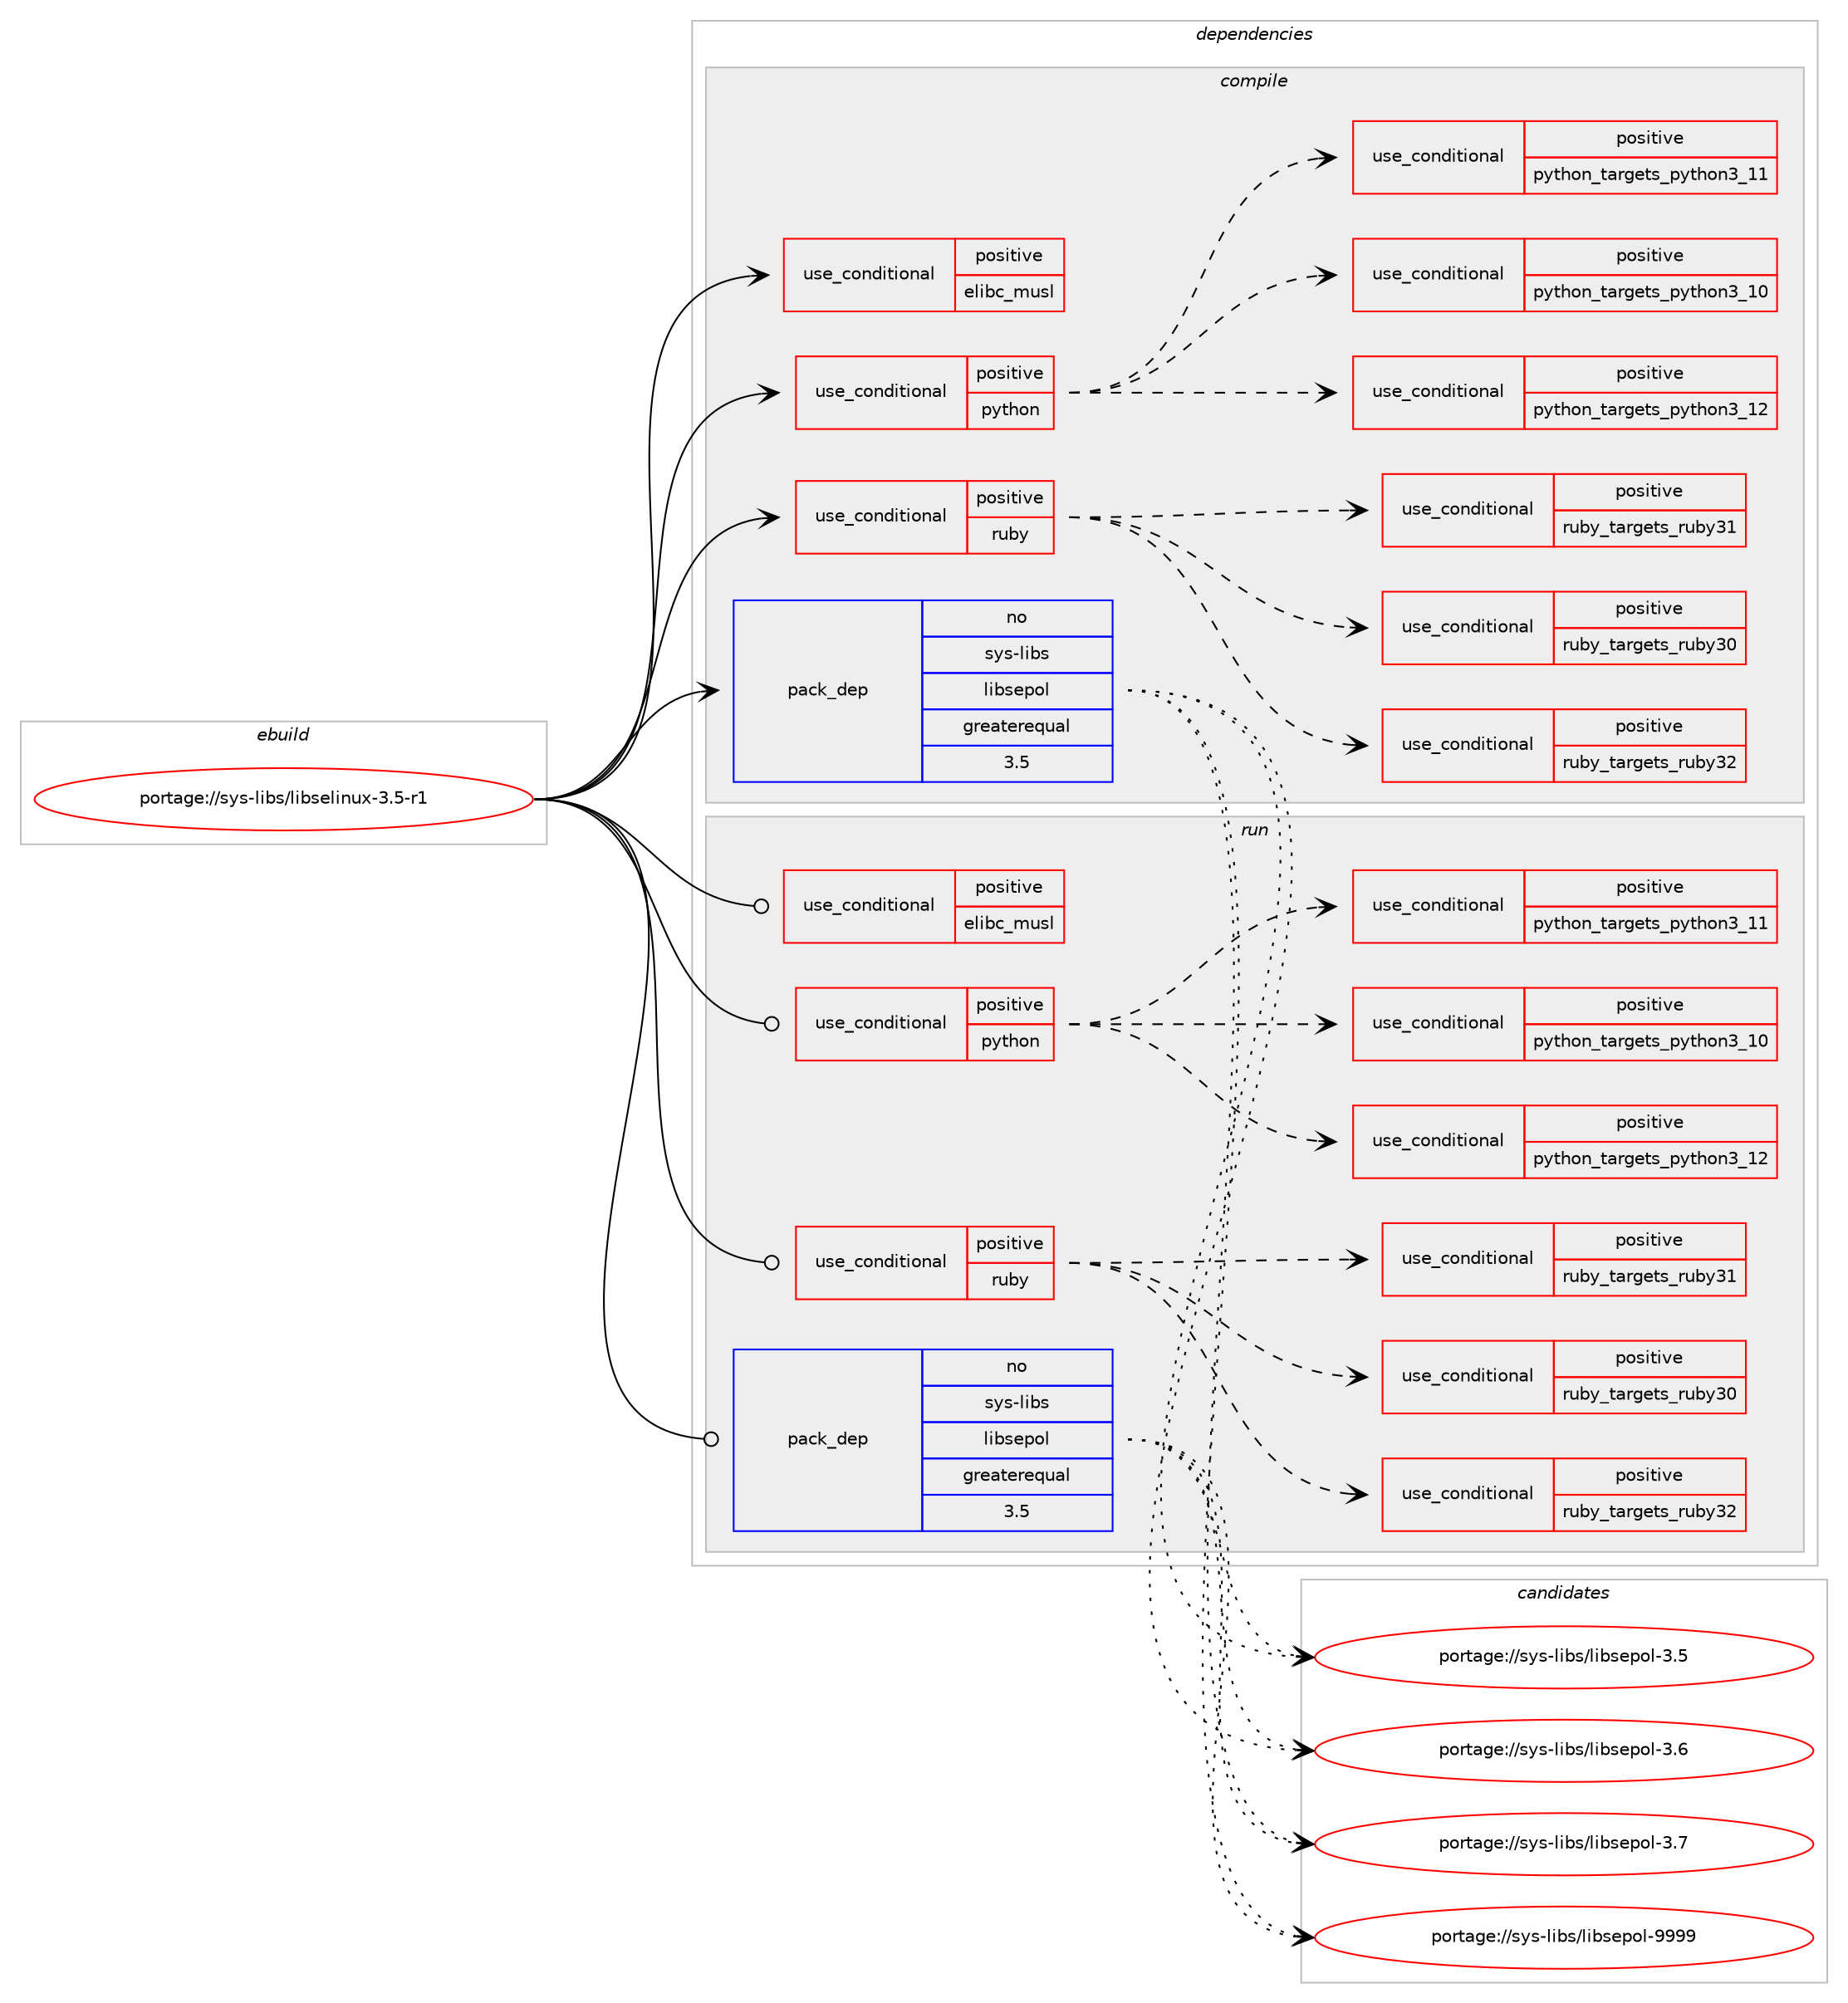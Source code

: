 digraph prolog {

# *************
# Graph options
# *************

newrank=true;
concentrate=true;
compound=true;
graph [rankdir=LR,fontname=Helvetica,fontsize=10,ranksep=1.5];#, ranksep=2.5, nodesep=0.2];
edge  [arrowhead=vee];
node  [fontname=Helvetica,fontsize=10];

# **********
# The ebuild
# **********

subgraph cluster_leftcol {
color=gray;
rank=same;
label=<<i>ebuild</i>>;
id [label="portage://sys-libs/libselinux-3.5-r1", color=red, width=4, href="../sys-libs/libselinux-3.5-r1.svg"];
}

# ****************
# The dependencies
# ****************

subgraph cluster_midcol {
color=gray;
label=<<i>dependencies</i>>;
subgraph cluster_compile {
fillcolor="#eeeeee";
style=filled;
label=<<i>compile</i>>;
subgraph cond114893 {
dependency221084 [label=<<TABLE BORDER="0" CELLBORDER="1" CELLSPACING="0" CELLPADDING="4"><TR><TD ROWSPAN="3" CELLPADDING="10">use_conditional</TD></TR><TR><TD>positive</TD></TR><TR><TD>elibc_musl</TD></TR></TABLE>>, shape=none, color=red];
# *** BEGIN UNKNOWN DEPENDENCY TYPE (TODO) ***
# dependency221084 -> package_dependency(portage://sys-libs/libselinux-3.5-r1,install,no,sys-libs,fts-standalone,none,[,,],[],[])
# *** END UNKNOWN DEPENDENCY TYPE (TODO) ***

}
id:e -> dependency221084:w [weight=20,style="solid",arrowhead="vee"];
subgraph cond114894 {
dependency221085 [label=<<TABLE BORDER="0" CELLBORDER="1" CELLSPACING="0" CELLPADDING="4"><TR><TD ROWSPAN="3" CELLPADDING="10">use_conditional</TD></TR><TR><TD>positive</TD></TR><TR><TD>python</TD></TR></TABLE>>, shape=none, color=red];
subgraph cond114895 {
dependency221086 [label=<<TABLE BORDER="0" CELLBORDER="1" CELLSPACING="0" CELLPADDING="4"><TR><TD ROWSPAN="3" CELLPADDING="10">use_conditional</TD></TR><TR><TD>positive</TD></TR><TR><TD>python_targets_python3_10</TD></TR></TABLE>>, shape=none, color=red];
# *** BEGIN UNKNOWN DEPENDENCY TYPE (TODO) ***
# dependency221086 -> package_dependency(portage://sys-libs/libselinux-3.5-r1,install,no,dev-lang,python,none,[,,],[slot(3.10)],[])
# *** END UNKNOWN DEPENDENCY TYPE (TODO) ***

}
dependency221085:e -> dependency221086:w [weight=20,style="dashed",arrowhead="vee"];
subgraph cond114896 {
dependency221087 [label=<<TABLE BORDER="0" CELLBORDER="1" CELLSPACING="0" CELLPADDING="4"><TR><TD ROWSPAN="3" CELLPADDING="10">use_conditional</TD></TR><TR><TD>positive</TD></TR><TR><TD>python_targets_python3_11</TD></TR></TABLE>>, shape=none, color=red];
# *** BEGIN UNKNOWN DEPENDENCY TYPE (TODO) ***
# dependency221087 -> package_dependency(portage://sys-libs/libselinux-3.5-r1,install,no,dev-lang,python,none,[,,],[slot(3.11)],[])
# *** END UNKNOWN DEPENDENCY TYPE (TODO) ***

}
dependency221085:e -> dependency221087:w [weight=20,style="dashed",arrowhead="vee"];
subgraph cond114897 {
dependency221088 [label=<<TABLE BORDER="0" CELLBORDER="1" CELLSPACING="0" CELLPADDING="4"><TR><TD ROWSPAN="3" CELLPADDING="10">use_conditional</TD></TR><TR><TD>positive</TD></TR><TR><TD>python_targets_python3_12</TD></TR></TABLE>>, shape=none, color=red];
# *** BEGIN UNKNOWN DEPENDENCY TYPE (TODO) ***
# dependency221088 -> package_dependency(portage://sys-libs/libselinux-3.5-r1,install,no,dev-lang,python,none,[,,],[slot(3.12)],[])
# *** END UNKNOWN DEPENDENCY TYPE (TODO) ***

}
dependency221085:e -> dependency221088:w [weight=20,style="dashed",arrowhead="vee"];
}
id:e -> dependency221085:w [weight=20,style="solid",arrowhead="vee"];
subgraph cond114898 {
dependency221089 [label=<<TABLE BORDER="0" CELLBORDER="1" CELLSPACING="0" CELLPADDING="4"><TR><TD ROWSPAN="3" CELLPADDING="10">use_conditional</TD></TR><TR><TD>positive</TD></TR><TR><TD>ruby</TD></TR></TABLE>>, shape=none, color=red];
subgraph cond114899 {
dependency221090 [label=<<TABLE BORDER="0" CELLBORDER="1" CELLSPACING="0" CELLPADDING="4"><TR><TD ROWSPAN="3" CELLPADDING="10">use_conditional</TD></TR><TR><TD>positive</TD></TR><TR><TD>ruby_targets_ruby30</TD></TR></TABLE>>, shape=none, color=red];
# *** BEGIN UNKNOWN DEPENDENCY TYPE (TODO) ***
# dependency221090 -> package_dependency(portage://sys-libs/libselinux-3.5-r1,install,no,dev-lang,ruby,none,[,,],[slot(3.0)],[])
# *** END UNKNOWN DEPENDENCY TYPE (TODO) ***

}
dependency221089:e -> dependency221090:w [weight=20,style="dashed",arrowhead="vee"];
subgraph cond114900 {
dependency221091 [label=<<TABLE BORDER="0" CELLBORDER="1" CELLSPACING="0" CELLPADDING="4"><TR><TD ROWSPAN="3" CELLPADDING="10">use_conditional</TD></TR><TR><TD>positive</TD></TR><TR><TD>ruby_targets_ruby31</TD></TR></TABLE>>, shape=none, color=red];
# *** BEGIN UNKNOWN DEPENDENCY TYPE (TODO) ***
# dependency221091 -> package_dependency(portage://sys-libs/libselinux-3.5-r1,install,no,dev-lang,ruby,none,[,,],[slot(3.1)],[])
# *** END UNKNOWN DEPENDENCY TYPE (TODO) ***

}
dependency221089:e -> dependency221091:w [weight=20,style="dashed",arrowhead="vee"];
subgraph cond114901 {
dependency221092 [label=<<TABLE BORDER="0" CELLBORDER="1" CELLSPACING="0" CELLPADDING="4"><TR><TD ROWSPAN="3" CELLPADDING="10">use_conditional</TD></TR><TR><TD>positive</TD></TR><TR><TD>ruby_targets_ruby32</TD></TR></TABLE>>, shape=none, color=red];
# *** BEGIN UNKNOWN DEPENDENCY TYPE (TODO) ***
# dependency221092 -> package_dependency(portage://sys-libs/libselinux-3.5-r1,install,no,dev-lang,ruby,none,[,,],[slot(3.2)],[])
# *** END UNKNOWN DEPENDENCY TYPE (TODO) ***

}
dependency221089:e -> dependency221092:w [weight=20,style="dashed",arrowhead="vee"];
}
id:e -> dependency221089:w [weight=20,style="solid",arrowhead="vee"];
# *** BEGIN UNKNOWN DEPENDENCY TYPE (TODO) ***
# id -> package_dependency(portage://sys-libs/libselinux-3.5-r1,install,no,dev-libs,libpcre2,none,[,,],any_same_slot,[use(optenable(static-libs),none),use(optenable(abi_x86_32),negative),use(optenable(abi_x86_64),negative),use(optenable(abi_x86_x32),negative),use(optenable(abi_mips_n32),negative),use(optenable(abi_mips_n64),negative),use(optenable(abi_mips_o32),negative),use(optenable(abi_s390_32),negative),use(optenable(abi_s390_64),negative)])
# *** END UNKNOWN DEPENDENCY TYPE (TODO) ***

subgraph pack103266 {
dependency221093 [label=<<TABLE BORDER="0" CELLBORDER="1" CELLSPACING="0" CELLPADDING="4" WIDTH="220"><TR><TD ROWSPAN="6" CELLPADDING="30">pack_dep</TD></TR><TR><TD WIDTH="110">no</TD></TR><TR><TD>sys-libs</TD></TR><TR><TD>libsepol</TD></TR><TR><TD>greaterequal</TD></TR><TR><TD>3.5</TD></TR></TABLE>>, shape=none, color=blue];
}
id:e -> dependency221093:w [weight=20,style="solid",arrowhead="vee"];
}
subgraph cluster_compileandrun {
fillcolor="#eeeeee";
style=filled;
label=<<i>compile and run</i>>;
}
subgraph cluster_run {
fillcolor="#eeeeee";
style=filled;
label=<<i>run</i>>;
subgraph cond114902 {
dependency221094 [label=<<TABLE BORDER="0" CELLBORDER="1" CELLSPACING="0" CELLPADDING="4"><TR><TD ROWSPAN="3" CELLPADDING="10">use_conditional</TD></TR><TR><TD>positive</TD></TR><TR><TD>elibc_musl</TD></TR></TABLE>>, shape=none, color=red];
# *** BEGIN UNKNOWN DEPENDENCY TYPE (TODO) ***
# dependency221094 -> package_dependency(portage://sys-libs/libselinux-3.5-r1,run,no,sys-libs,fts-standalone,none,[,,],[],[])
# *** END UNKNOWN DEPENDENCY TYPE (TODO) ***

}
id:e -> dependency221094:w [weight=20,style="solid",arrowhead="odot"];
subgraph cond114903 {
dependency221095 [label=<<TABLE BORDER="0" CELLBORDER="1" CELLSPACING="0" CELLPADDING="4"><TR><TD ROWSPAN="3" CELLPADDING="10">use_conditional</TD></TR><TR><TD>positive</TD></TR><TR><TD>python</TD></TR></TABLE>>, shape=none, color=red];
subgraph cond114904 {
dependency221096 [label=<<TABLE BORDER="0" CELLBORDER="1" CELLSPACING="0" CELLPADDING="4"><TR><TD ROWSPAN="3" CELLPADDING="10">use_conditional</TD></TR><TR><TD>positive</TD></TR><TR><TD>python_targets_python3_10</TD></TR></TABLE>>, shape=none, color=red];
# *** BEGIN UNKNOWN DEPENDENCY TYPE (TODO) ***
# dependency221096 -> package_dependency(portage://sys-libs/libselinux-3.5-r1,run,no,dev-lang,python,none,[,,],[slot(3.10)],[])
# *** END UNKNOWN DEPENDENCY TYPE (TODO) ***

}
dependency221095:e -> dependency221096:w [weight=20,style="dashed",arrowhead="vee"];
subgraph cond114905 {
dependency221097 [label=<<TABLE BORDER="0" CELLBORDER="1" CELLSPACING="0" CELLPADDING="4"><TR><TD ROWSPAN="3" CELLPADDING="10">use_conditional</TD></TR><TR><TD>positive</TD></TR><TR><TD>python_targets_python3_11</TD></TR></TABLE>>, shape=none, color=red];
# *** BEGIN UNKNOWN DEPENDENCY TYPE (TODO) ***
# dependency221097 -> package_dependency(portage://sys-libs/libselinux-3.5-r1,run,no,dev-lang,python,none,[,,],[slot(3.11)],[])
# *** END UNKNOWN DEPENDENCY TYPE (TODO) ***

}
dependency221095:e -> dependency221097:w [weight=20,style="dashed",arrowhead="vee"];
subgraph cond114906 {
dependency221098 [label=<<TABLE BORDER="0" CELLBORDER="1" CELLSPACING="0" CELLPADDING="4"><TR><TD ROWSPAN="3" CELLPADDING="10">use_conditional</TD></TR><TR><TD>positive</TD></TR><TR><TD>python_targets_python3_12</TD></TR></TABLE>>, shape=none, color=red];
# *** BEGIN UNKNOWN DEPENDENCY TYPE (TODO) ***
# dependency221098 -> package_dependency(portage://sys-libs/libselinux-3.5-r1,run,no,dev-lang,python,none,[,,],[slot(3.12)],[])
# *** END UNKNOWN DEPENDENCY TYPE (TODO) ***

}
dependency221095:e -> dependency221098:w [weight=20,style="dashed",arrowhead="vee"];
}
id:e -> dependency221095:w [weight=20,style="solid",arrowhead="odot"];
subgraph cond114907 {
dependency221099 [label=<<TABLE BORDER="0" CELLBORDER="1" CELLSPACING="0" CELLPADDING="4"><TR><TD ROWSPAN="3" CELLPADDING="10">use_conditional</TD></TR><TR><TD>positive</TD></TR><TR><TD>ruby</TD></TR></TABLE>>, shape=none, color=red];
subgraph cond114908 {
dependency221100 [label=<<TABLE BORDER="0" CELLBORDER="1" CELLSPACING="0" CELLPADDING="4"><TR><TD ROWSPAN="3" CELLPADDING="10">use_conditional</TD></TR><TR><TD>positive</TD></TR><TR><TD>ruby_targets_ruby30</TD></TR></TABLE>>, shape=none, color=red];
# *** BEGIN UNKNOWN DEPENDENCY TYPE (TODO) ***
# dependency221100 -> package_dependency(portage://sys-libs/libselinux-3.5-r1,run,no,dev-lang,ruby,none,[,,],[slot(3.0)],[])
# *** END UNKNOWN DEPENDENCY TYPE (TODO) ***

}
dependency221099:e -> dependency221100:w [weight=20,style="dashed",arrowhead="vee"];
subgraph cond114909 {
dependency221101 [label=<<TABLE BORDER="0" CELLBORDER="1" CELLSPACING="0" CELLPADDING="4"><TR><TD ROWSPAN="3" CELLPADDING="10">use_conditional</TD></TR><TR><TD>positive</TD></TR><TR><TD>ruby_targets_ruby31</TD></TR></TABLE>>, shape=none, color=red];
# *** BEGIN UNKNOWN DEPENDENCY TYPE (TODO) ***
# dependency221101 -> package_dependency(portage://sys-libs/libselinux-3.5-r1,run,no,dev-lang,ruby,none,[,,],[slot(3.1)],[])
# *** END UNKNOWN DEPENDENCY TYPE (TODO) ***

}
dependency221099:e -> dependency221101:w [weight=20,style="dashed",arrowhead="vee"];
subgraph cond114910 {
dependency221102 [label=<<TABLE BORDER="0" CELLBORDER="1" CELLSPACING="0" CELLPADDING="4"><TR><TD ROWSPAN="3" CELLPADDING="10">use_conditional</TD></TR><TR><TD>positive</TD></TR><TR><TD>ruby_targets_ruby32</TD></TR></TABLE>>, shape=none, color=red];
# *** BEGIN UNKNOWN DEPENDENCY TYPE (TODO) ***
# dependency221102 -> package_dependency(portage://sys-libs/libselinux-3.5-r1,run,no,dev-lang,ruby,none,[,,],[slot(3.2)],[])
# *** END UNKNOWN DEPENDENCY TYPE (TODO) ***

}
dependency221099:e -> dependency221102:w [weight=20,style="dashed",arrowhead="vee"];
}
id:e -> dependency221099:w [weight=20,style="solid",arrowhead="odot"];
# *** BEGIN UNKNOWN DEPENDENCY TYPE (TODO) ***
# id -> package_dependency(portage://sys-libs/libselinux-3.5-r1,run,no,dev-libs,libpcre2,none,[,,],any_same_slot,[use(optenable(static-libs),none),use(optenable(abi_x86_32),negative),use(optenable(abi_x86_64),negative),use(optenable(abi_x86_x32),negative),use(optenable(abi_mips_n32),negative),use(optenable(abi_mips_n64),negative),use(optenable(abi_mips_o32),negative),use(optenable(abi_s390_32),negative),use(optenable(abi_s390_64),negative)])
# *** END UNKNOWN DEPENDENCY TYPE (TODO) ***

subgraph pack103267 {
dependency221103 [label=<<TABLE BORDER="0" CELLBORDER="1" CELLSPACING="0" CELLPADDING="4" WIDTH="220"><TR><TD ROWSPAN="6" CELLPADDING="30">pack_dep</TD></TR><TR><TD WIDTH="110">no</TD></TR><TR><TD>sys-libs</TD></TR><TR><TD>libsepol</TD></TR><TR><TD>greaterequal</TD></TR><TR><TD>3.5</TD></TR></TABLE>>, shape=none, color=blue];
}
id:e -> dependency221103:w [weight=20,style="solid",arrowhead="odot"];
}
}

# **************
# The candidates
# **************

subgraph cluster_choices {
rank=same;
color=gray;
label=<<i>candidates</i>>;

subgraph choice103266 {
color=black;
nodesep=1;
choice1151211154510810598115471081059811510111211110845514653 [label="portage://sys-libs/libsepol-3.5", color=red, width=4,href="../sys-libs/libsepol-3.5.svg"];
choice1151211154510810598115471081059811510111211110845514654 [label="portage://sys-libs/libsepol-3.6", color=red, width=4,href="../sys-libs/libsepol-3.6.svg"];
choice1151211154510810598115471081059811510111211110845514655 [label="portage://sys-libs/libsepol-3.7", color=red, width=4,href="../sys-libs/libsepol-3.7.svg"];
choice115121115451081059811547108105981151011121111084557575757 [label="portage://sys-libs/libsepol-9999", color=red, width=4,href="../sys-libs/libsepol-9999.svg"];
dependency221093:e -> choice1151211154510810598115471081059811510111211110845514653:w [style=dotted,weight="100"];
dependency221093:e -> choice1151211154510810598115471081059811510111211110845514654:w [style=dotted,weight="100"];
dependency221093:e -> choice1151211154510810598115471081059811510111211110845514655:w [style=dotted,weight="100"];
dependency221093:e -> choice115121115451081059811547108105981151011121111084557575757:w [style=dotted,weight="100"];
}
subgraph choice103267 {
color=black;
nodesep=1;
choice1151211154510810598115471081059811510111211110845514653 [label="portage://sys-libs/libsepol-3.5", color=red, width=4,href="../sys-libs/libsepol-3.5.svg"];
choice1151211154510810598115471081059811510111211110845514654 [label="portage://sys-libs/libsepol-3.6", color=red, width=4,href="../sys-libs/libsepol-3.6.svg"];
choice1151211154510810598115471081059811510111211110845514655 [label="portage://sys-libs/libsepol-3.7", color=red, width=4,href="../sys-libs/libsepol-3.7.svg"];
choice115121115451081059811547108105981151011121111084557575757 [label="portage://sys-libs/libsepol-9999", color=red, width=4,href="../sys-libs/libsepol-9999.svg"];
dependency221103:e -> choice1151211154510810598115471081059811510111211110845514653:w [style=dotted,weight="100"];
dependency221103:e -> choice1151211154510810598115471081059811510111211110845514654:w [style=dotted,weight="100"];
dependency221103:e -> choice1151211154510810598115471081059811510111211110845514655:w [style=dotted,weight="100"];
dependency221103:e -> choice115121115451081059811547108105981151011121111084557575757:w [style=dotted,weight="100"];
}
}

}
